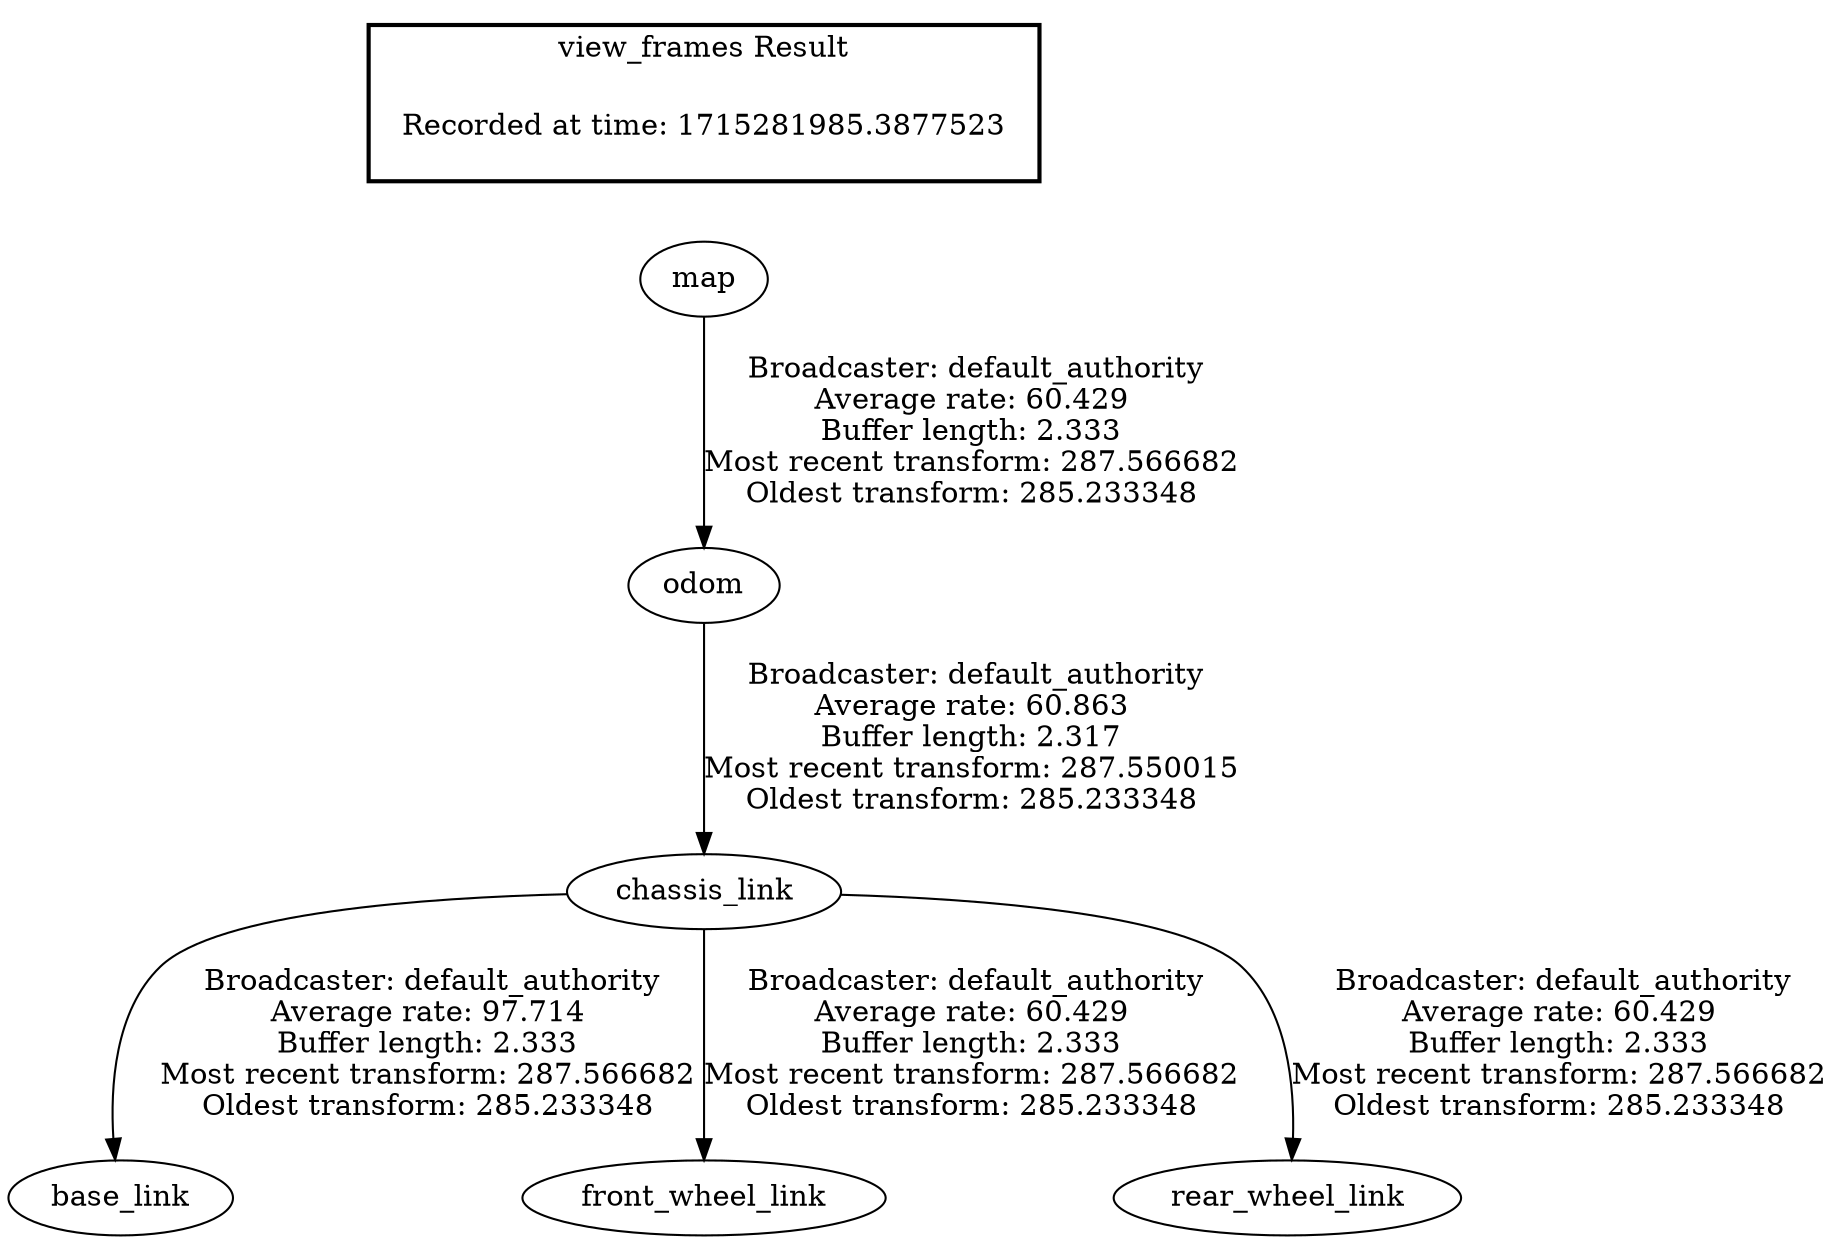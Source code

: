 digraph G {
"map" -> "odom"[label=" Broadcaster: default_authority\nAverage rate: 60.429\nBuffer length: 2.333\nMost recent transform: 287.566682\nOldest transform: 285.233348\n"];
"chassis_link" -> "base_link"[label=" Broadcaster: default_authority\nAverage rate: 97.714\nBuffer length: 2.333\nMost recent transform: 287.566682\nOldest transform: 285.233348\n"];
"odom" -> "chassis_link"[label=" Broadcaster: default_authority\nAverage rate: 60.863\nBuffer length: 2.317\nMost recent transform: 287.550015\nOldest transform: 285.233348\n"];
"chassis_link" -> "front_wheel_link"[label=" Broadcaster: default_authority\nAverage rate: 60.429\nBuffer length: 2.333\nMost recent transform: 287.566682\nOldest transform: 285.233348\n"];
"chassis_link" -> "rear_wheel_link"[label=" Broadcaster: default_authority\nAverage rate: 60.429\nBuffer length: 2.333\nMost recent transform: 287.566682\nOldest transform: 285.233348\n"];
edge [style=invis];
 subgraph cluster_legend { style=bold; color=black; label ="view_frames Result";
"Recorded at time: 1715281985.3877523"[ shape=plaintext ] ;
}->"map";
}